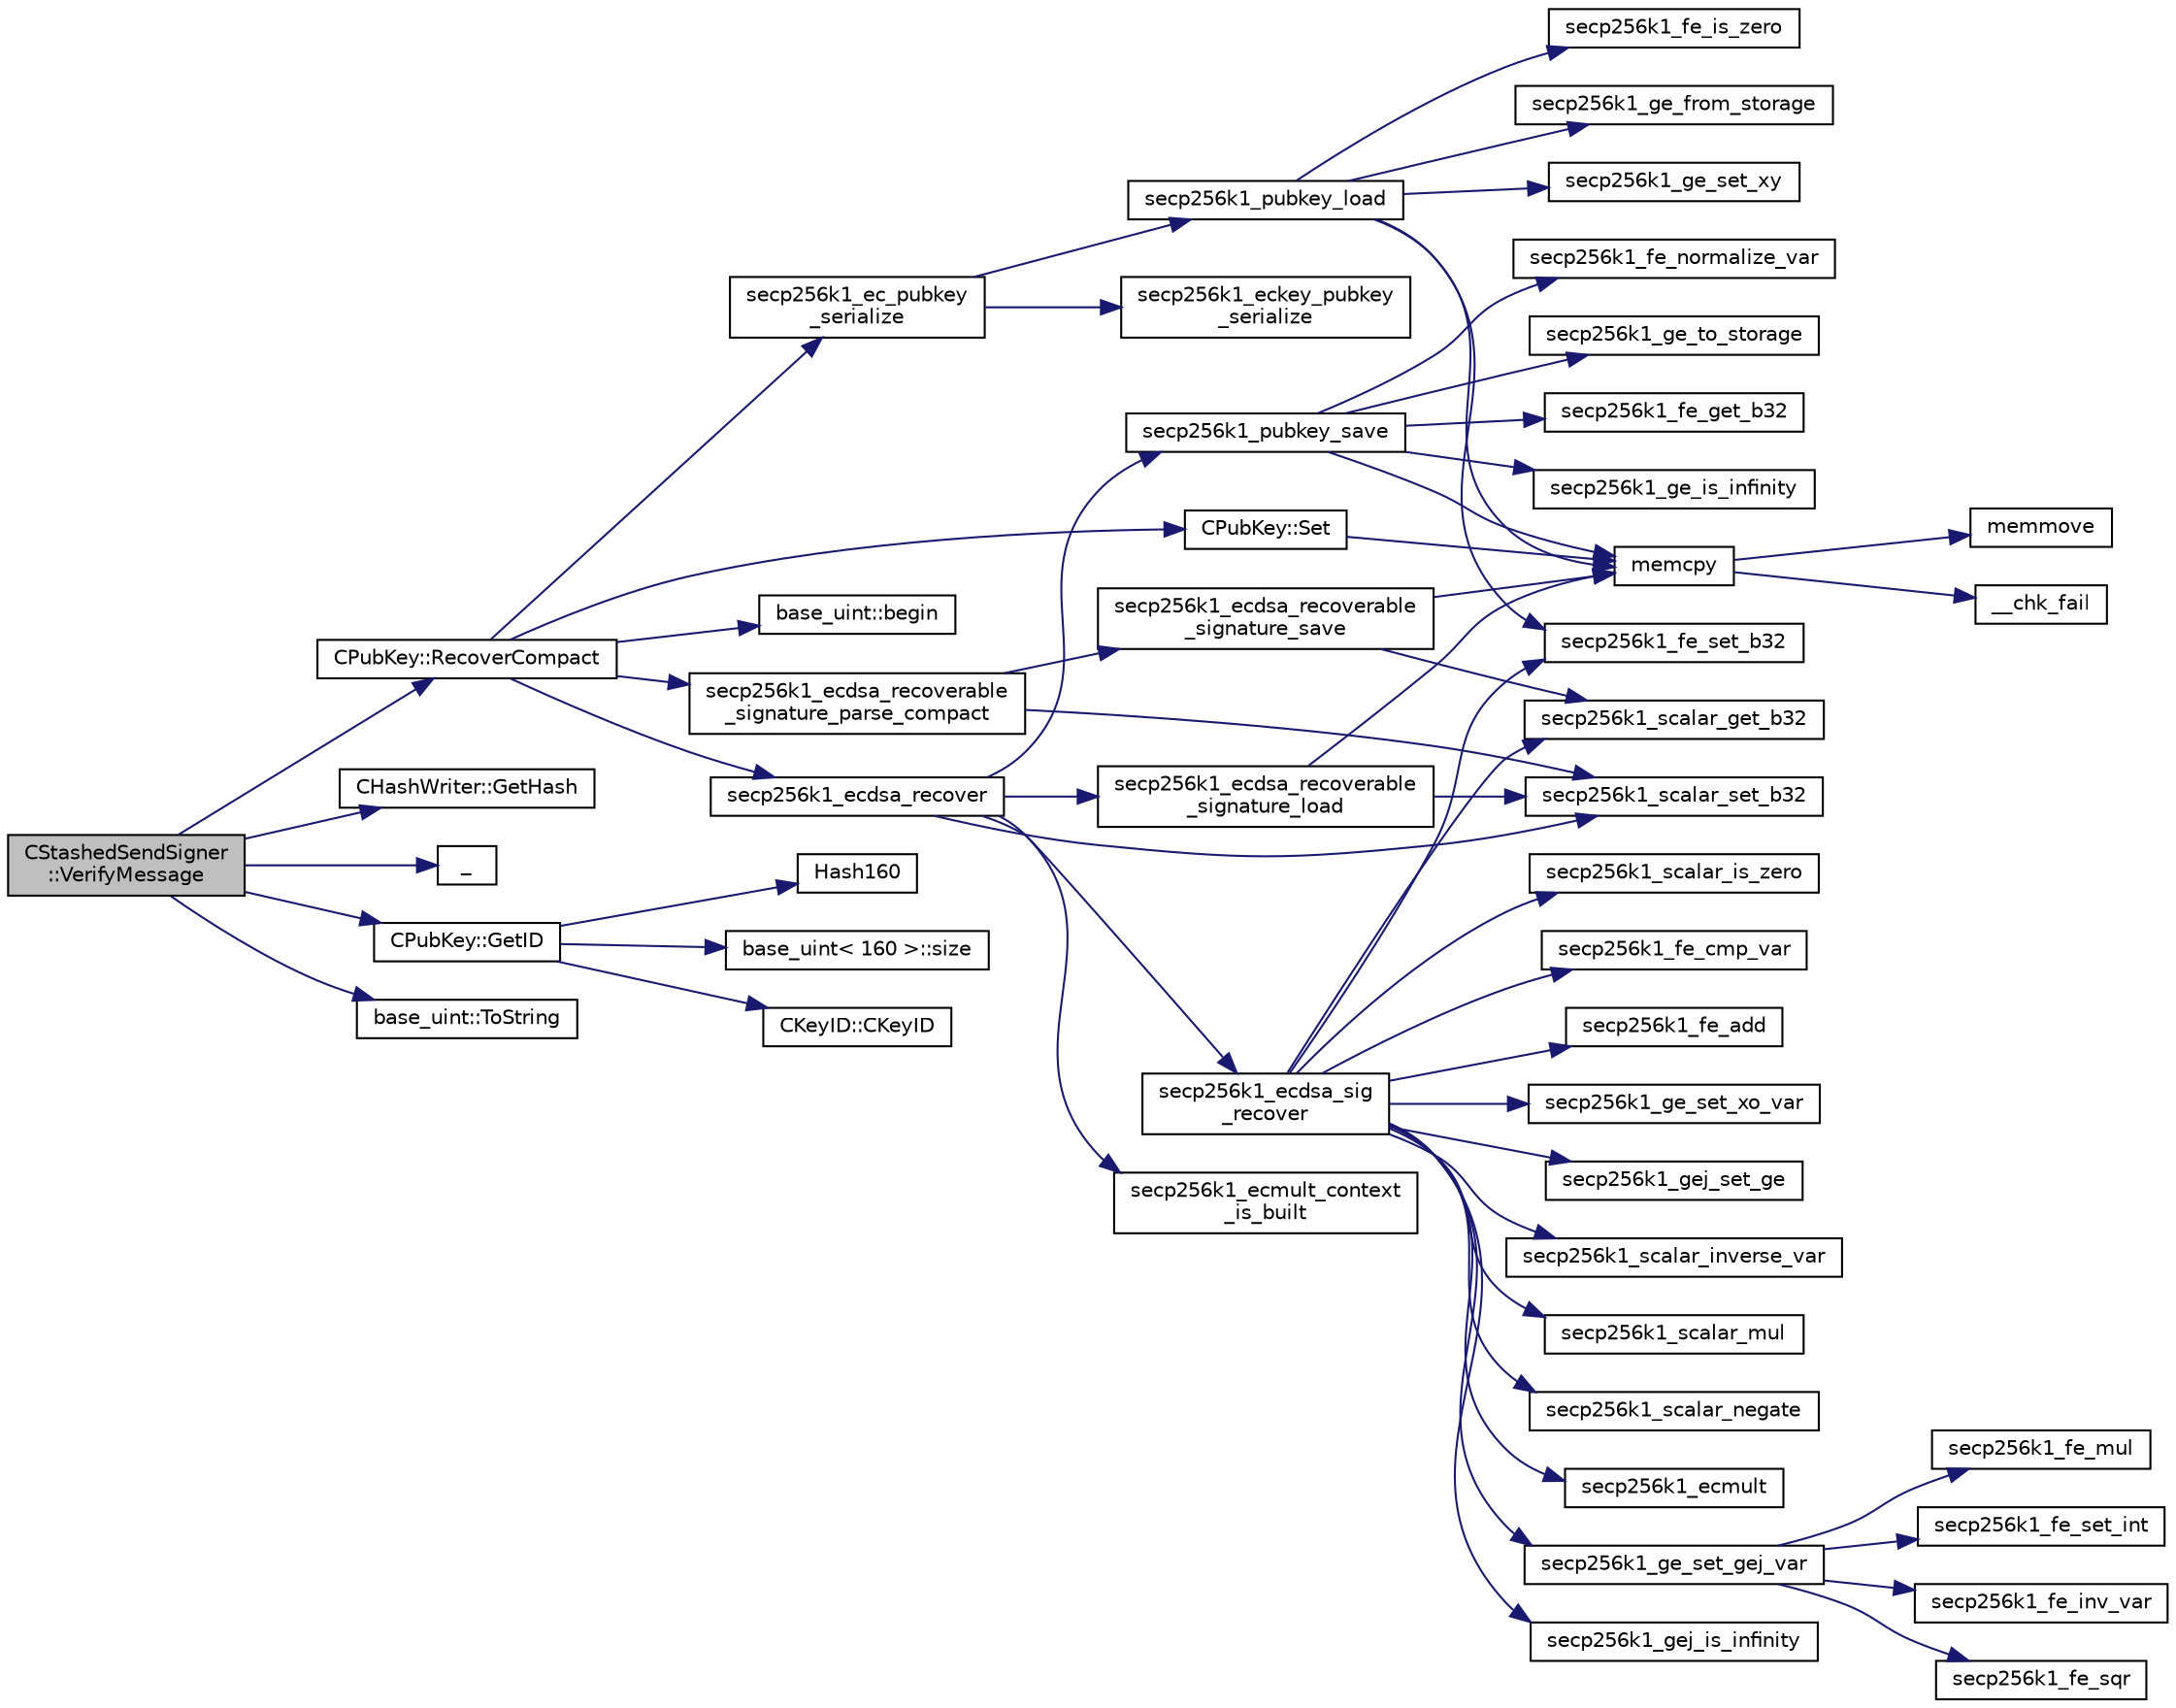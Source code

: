 digraph "CStashedSendSigner::VerifyMessage"
{
  edge [fontname="Helvetica",fontsize="10",labelfontname="Helvetica",labelfontsize="10"];
  node [fontname="Helvetica",fontsize="10",shape=record];
  rankdir="LR";
  Node214 [label="CStashedSendSigner\l::VerifyMessage",height=0.2,width=0.4,color="black", fillcolor="grey75", style="filled", fontcolor="black"];
  Node214 -> Node215 [color="midnightblue",fontsize="10",style="solid",fontname="Helvetica"];
  Node215 [label="CPubKey::RecoverCompact",height=0.2,width=0.4,color="black", fillcolor="white", style="filled",URL="$da/d4e/class_c_pub_key.html#a169505e735a02db385486b0affeb565c"];
  Node215 -> Node216 [color="midnightblue",fontsize="10",style="solid",fontname="Helvetica"];
  Node216 [label="secp256k1_ecdsa_recoverable\l_signature_parse_compact",height=0.2,width=0.4,color="black", fillcolor="white", style="filled",URL="$d9/d84/secp256k1__recovery_8h.html#a6699b45dc75be70f028ac7d8ffaba46e",tooltip="Parse a compact ECDSA signature (64 bytes + recovery id). "];
  Node216 -> Node217 [color="midnightblue",fontsize="10",style="solid",fontname="Helvetica"];
  Node217 [label="secp256k1_scalar_set_b32",height=0.2,width=0.4,color="black", fillcolor="white", style="filled",URL="$db/d94/scalar_8h.html#a25cc2d45ae1d1765d07c3313cdf46fa0",tooltip="Set a scalar from a big endian byte array. "];
  Node216 -> Node218 [color="midnightblue",fontsize="10",style="solid",fontname="Helvetica"];
  Node218 [label="secp256k1_ecdsa_recoverable\l_signature_save",height=0.2,width=0.4,color="black", fillcolor="white", style="filled",URL="$d6/d5d/recovery_2main__impl_8h.html#a58a8a03b17aeb5cb4daf2940a58663b9"];
  Node218 -> Node219 [color="midnightblue",fontsize="10",style="solid",fontname="Helvetica"];
  Node219 [label="memcpy",height=0.2,width=0.4,color="black", fillcolor="white", style="filled",URL="$d5/d9f/glibc__compat_8cpp.html#a0f46826ab0466591e136db24394923cf"];
  Node219 -> Node220 [color="midnightblue",fontsize="10",style="solid",fontname="Helvetica"];
  Node220 [label="memmove",height=0.2,width=0.4,color="black", fillcolor="white", style="filled",URL="$d5/d9f/glibc__compat_8cpp.html#a9778d49e9029dd75bc53ecbbf9f5e9a1"];
  Node219 -> Node221 [color="midnightblue",fontsize="10",style="solid",fontname="Helvetica"];
  Node221 [label="__chk_fail",height=0.2,width=0.4,color="black", fillcolor="white", style="filled",URL="$d5/d9f/glibc__compat_8cpp.html#a424ac71631da5ada2976630ff67051d1"];
  Node218 -> Node222 [color="midnightblue",fontsize="10",style="solid",fontname="Helvetica"];
  Node222 [label="secp256k1_scalar_get_b32",height=0.2,width=0.4,color="black", fillcolor="white", style="filled",URL="$db/d94/scalar_8h.html#a4fa08f8af5a23f505b44c9ef1bec1831",tooltip="Convert a scalar to a byte array. "];
  Node215 -> Node223 [color="midnightblue",fontsize="10",style="solid",fontname="Helvetica"];
  Node223 [label="secp256k1_ecdsa_recover",height=0.2,width=0.4,color="black", fillcolor="white", style="filled",URL="$d9/d84/secp256k1__recovery_8h.html#a7e156c6f4be24b07f4a563210dcb1a2e",tooltip="Recover an ECDSA public key from a signature. "];
  Node223 -> Node224 [color="midnightblue",fontsize="10",style="solid",fontname="Helvetica"];
  Node224 [label="secp256k1_ecmult_context\l_is_built",height=0.2,width=0.4,color="black", fillcolor="white", style="filled",URL="$d2/d94/ecmult_8h.html#aa4f6f213989d3ec35850c40c8f1b313b"];
  Node223 -> Node225 [color="midnightblue",fontsize="10",style="solid",fontname="Helvetica"];
  Node225 [label="secp256k1_ecdsa_recoverable\l_signature_load",height=0.2,width=0.4,color="black", fillcolor="white", style="filled",URL="$d6/d5d/recovery_2main__impl_8h.html#aa3ef0903a865dc9a6e42dfe61f75a9e5"];
  Node225 -> Node219 [color="midnightblue",fontsize="10",style="solid",fontname="Helvetica"];
  Node225 -> Node217 [color="midnightblue",fontsize="10",style="solid",fontname="Helvetica"];
  Node223 -> Node217 [color="midnightblue",fontsize="10",style="solid",fontname="Helvetica"];
  Node223 -> Node226 [color="midnightblue",fontsize="10",style="solid",fontname="Helvetica"];
  Node226 [label="secp256k1_ecdsa_sig\l_recover",height=0.2,width=0.4,color="black", fillcolor="white", style="filled",URL="$d6/d5d/recovery_2main__impl_8h.html#a1a831ed991717749ed9d200bb9d3f03b"];
  Node226 -> Node227 [color="midnightblue",fontsize="10",style="solid",fontname="Helvetica"];
  Node227 [label="secp256k1_scalar_is_zero",height=0.2,width=0.4,color="black", fillcolor="white", style="filled",URL="$db/d94/scalar_8h.html#a3f0ac84fe49a1c1f51212582a2c149d4",tooltip="Check whether a scalar equals zero. "];
  Node226 -> Node222 [color="midnightblue",fontsize="10",style="solid",fontname="Helvetica"];
  Node226 -> Node228 [color="midnightblue",fontsize="10",style="solid",fontname="Helvetica"];
  Node228 [label="secp256k1_fe_set_b32",height=0.2,width=0.4,color="black", fillcolor="white", style="filled",URL="$d5/d5a/field_8h.html#a5c86a65052e3b135919c00fe2233a43d",tooltip="Set a field element equal to 32-byte big endian value. "];
  Node226 -> Node229 [color="midnightblue",fontsize="10",style="solid",fontname="Helvetica"];
  Node229 [label="secp256k1_fe_cmp_var",height=0.2,width=0.4,color="black", fillcolor="white", style="filled",URL="$d5/d5a/field_8h.html#af372f2088796ef5338bb43dbb6dd5277",tooltip="Compare two field elements. "];
  Node226 -> Node230 [color="midnightblue",fontsize="10",style="solid",fontname="Helvetica"];
  Node230 [label="secp256k1_fe_add",height=0.2,width=0.4,color="black", fillcolor="white", style="filled",URL="$d5/d5a/field_8h.html#a7512f80b60598e4af89c004890880fc7",tooltip="Adds a field element to another. "];
  Node226 -> Node231 [color="midnightblue",fontsize="10",style="solid",fontname="Helvetica"];
  Node231 [label="secp256k1_ge_set_xo_var",height=0.2,width=0.4,color="black", fillcolor="white", style="filled",URL="$d9/dd1/group_8h.html#a3c3d9154b093bb4ed48ba55e4c28a0b5",tooltip="Set a group element (affine) equal to the point with the given X coordinate, and given oddness for Y..."];
  Node226 -> Node232 [color="midnightblue",fontsize="10",style="solid",fontname="Helvetica"];
  Node232 [label="secp256k1_gej_set_ge",height=0.2,width=0.4,color="black", fillcolor="white", style="filled",URL="$d9/dd1/group_8h.html#ad5f813e26afb239f03e83f0e61e05498",tooltip="Set a group element (jacobian) equal to another which is given in affine coordinates. "];
  Node226 -> Node233 [color="midnightblue",fontsize="10",style="solid",fontname="Helvetica"];
  Node233 [label="secp256k1_scalar_inverse_var",height=0.2,width=0.4,color="black", fillcolor="white", style="filled",URL="$db/d94/scalar_8h.html#a58e84d0cabe81139df5c71759f833855",tooltip="Compute the inverse of a scalar (modulo the group order), without constant-time guarantee. "];
  Node226 -> Node234 [color="midnightblue",fontsize="10",style="solid",fontname="Helvetica"];
  Node234 [label="secp256k1_scalar_mul",height=0.2,width=0.4,color="black", fillcolor="white", style="filled",URL="$db/d94/scalar_8h.html#a89db15f705c8eafcd10c08181523acd0",tooltip="Multiply two scalars (modulo the group order). "];
  Node226 -> Node235 [color="midnightblue",fontsize="10",style="solid",fontname="Helvetica"];
  Node235 [label="secp256k1_scalar_negate",height=0.2,width=0.4,color="black", fillcolor="white", style="filled",URL="$db/d94/scalar_8h.html#aa3f1c1d4536adf835ee256878c222968",tooltip="Compute the complement of a scalar (modulo the group order). "];
  Node226 -> Node236 [color="midnightblue",fontsize="10",style="solid",fontname="Helvetica"];
  Node236 [label="secp256k1_ecmult",height=0.2,width=0.4,color="black", fillcolor="white", style="filled",URL="$d2/d94/ecmult_8h.html#aacf8b6ba48671daf24d549adb176366c",tooltip="Double multiply: R = na*A + ng*G. "];
  Node226 -> Node237 [color="midnightblue",fontsize="10",style="solid",fontname="Helvetica"];
  Node237 [label="secp256k1_ge_set_gej_var",height=0.2,width=0.4,color="black", fillcolor="white", style="filled",URL="$d6/d60/group__impl_8h.html#aea803cf52c0f33c2cb3bfb82d5790d71"];
  Node237 -> Node238 [color="midnightblue",fontsize="10",style="solid",fontname="Helvetica"];
  Node238 [label="secp256k1_fe_inv_var",height=0.2,width=0.4,color="black", fillcolor="white", style="filled",URL="$d5/d5a/field_8h.html#a0090ecfb39b34a8965cc16ae1feca5aa",tooltip="Potentially faster version of secp256k1_fe_inv, without constant-time guarantee. "];
  Node237 -> Node239 [color="midnightblue",fontsize="10",style="solid",fontname="Helvetica"];
  Node239 [label="secp256k1_fe_sqr",height=0.2,width=0.4,color="black", fillcolor="white", style="filled",URL="$d5/d5a/field_8h.html#a6cbe550ca5eb35e683b1c8d68d8de26b",tooltip="Sets a field element to be the square of another. "];
  Node237 -> Node240 [color="midnightblue",fontsize="10",style="solid",fontname="Helvetica"];
  Node240 [label="secp256k1_fe_mul",height=0.2,width=0.4,color="black", fillcolor="white", style="filled",URL="$d5/d5a/field_8h.html#a542b97d2574d9687c563d002587cf9a2",tooltip="Sets a field element to be the product of two others. "];
  Node237 -> Node241 [color="midnightblue",fontsize="10",style="solid",fontname="Helvetica"];
  Node241 [label="secp256k1_fe_set_int",height=0.2,width=0.4,color="black", fillcolor="white", style="filled",URL="$d5/d5a/field_8h.html#a4bfba9980b6d6960ad623f1ddbbc547e",tooltip="Set a field element equal to a small integer. "];
  Node226 -> Node242 [color="midnightblue",fontsize="10",style="solid",fontname="Helvetica"];
  Node242 [label="secp256k1_gej_is_infinity",height=0.2,width=0.4,color="black", fillcolor="white", style="filled",URL="$d9/dd1/group_8h.html#a33786d5853579c92d46fac51f6a40093",tooltip="Check whether a group element is the point at infinity. "];
  Node223 -> Node243 [color="midnightblue",fontsize="10",style="solid",fontname="Helvetica"];
  Node243 [label="secp256k1_pubkey_save",height=0.2,width=0.4,color="black", fillcolor="white", style="filled",URL="$d1/d8c/secp256k1_8c.html#aa061c9c5c861017bef990e5c4653e0f4"];
  Node243 -> Node244 [color="midnightblue",fontsize="10",style="solid",fontname="Helvetica"];
  Node244 [label="secp256k1_ge_to_storage",height=0.2,width=0.4,color="black", fillcolor="white", style="filled",URL="$d9/dd1/group_8h.html#ad6499ae629f998e50d8614869ee3c67f",tooltip="Convert a group element to the storage type. "];
  Node243 -> Node219 [color="midnightblue",fontsize="10",style="solid",fontname="Helvetica"];
  Node243 -> Node245 [color="midnightblue",fontsize="10",style="solid",fontname="Helvetica"];
  Node245 [label="secp256k1_ge_is_infinity",height=0.2,width=0.4,color="black", fillcolor="white", style="filled",URL="$d9/dd1/group_8h.html#ac83592db46af97faf7ba9b9a39a1f6ff",tooltip="Check whether a group element is the point at infinity. "];
  Node243 -> Node246 [color="midnightblue",fontsize="10",style="solid",fontname="Helvetica"];
  Node246 [label="secp256k1_fe_normalize_var",height=0.2,width=0.4,color="black", fillcolor="white", style="filled",URL="$d5/d5a/field_8h.html#a2d45c987537eadb2923c93aa3af9db71",tooltip="Normalize a field element, without constant-time guarantee. "];
  Node243 -> Node247 [color="midnightblue",fontsize="10",style="solid",fontname="Helvetica"];
  Node247 [label="secp256k1_fe_get_b32",height=0.2,width=0.4,color="black", fillcolor="white", style="filled",URL="$d5/d5a/field_8h.html#abb1017649be14b9ac1823be3c573e542",tooltip="Convert a field element to a 32-byte big endian value. "];
  Node215 -> Node248 [color="midnightblue",fontsize="10",style="solid",fontname="Helvetica"];
  Node248 [label="base_uint::begin",height=0.2,width=0.4,color="black", fillcolor="white", style="filled",URL="$da/df7/classbase__uint.html#aaa32054bf4e8fbb31d54a75f6065174d"];
  Node215 -> Node249 [color="midnightblue",fontsize="10",style="solid",fontname="Helvetica"];
  Node249 [label="secp256k1_ec_pubkey\l_serialize",height=0.2,width=0.4,color="black", fillcolor="white", style="filled",URL="$d7/dd3/secp256k1_8h.html#a34977bf00322e510e881160c421836d7",tooltip="Serialize a pubkey object into a serialized byte sequence. "];
  Node249 -> Node250 [color="midnightblue",fontsize="10",style="solid",fontname="Helvetica"];
  Node250 [label="secp256k1_pubkey_load",height=0.2,width=0.4,color="black", fillcolor="white", style="filled",URL="$d1/d8c/secp256k1_8c.html#a9966ec041e71010d1593ae2211ffb843"];
  Node250 -> Node219 [color="midnightblue",fontsize="10",style="solid",fontname="Helvetica"];
  Node250 -> Node251 [color="midnightblue",fontsize="10",style="solid",fontname="Helvetica"];
  Node251 [label="secp256k1_ge_from_storage",height=0.2,width=0.4,color="black", fillcolor="white", style="filled",URL="$d9/dd1/group_8h.html#a8c1e7f328284d9ba56404bb8d99bf765",tooltip="Convert a group element back from the storage type. "];
  Node250 -> Node228 [color="midnightblue",fontsize="10",style="solid",fontname="Helvetica"];
  Node250 -> Node252 [color="midnightblue",fontsize="10",style="solid",fontname="Helvetica"];
  Node252 [label="secp256k1_ge_set_xy",height=0.2,width=0.4,color="black", fillcolor="white", style="filled",URL="$d9/dd1/group_8h.html#a34ab3d1a9a0a7ff0ed1cedff9db5f73c",tooltip="Set a group element equal to the point with given X and Y coordinates. "];
  Node250 -> Node253 [color="midnightblue",fontsize="10",style="solid",fontname="Helvetica"];
  Node253 [label="secp256k1_fe_is_zero",height=0.2,width=0.4,color="black", fillcolor="white", style="filled",URL="$d5/d5a/field_8h.html#a619ec4805df6cc54d70e6682ceebd098",tooltip="Verify whether a field element is zero. "];
  Node249 -> Node254 [color="midnightblue",fontsize="10",style="solid",fontname="Helvetica"];
  Node254 [label="secp256k1_eckey_pubkey\l_serialize",height=0.2,width=0.4,color="black", fillcolor="white", style="filled",URL="$da/dff/eckey_8h.html#ae1f52342d70928f16c8e606da59e6aa6"];
  Node215 -> Node255 [color="midnightblue",fontsize="10",style="solid",fontname="Helvetica"];
  Node255 [label="CPubKey::Set",height=0.2,width=0.4,color="black", fillcolor="white", style="filled",URL="$da/d4e/class_c_pub_key.html#af59bc1d3be119c1f8b49d3c1e2c0797b"];
  Node255 -> Node219 [color="midnightblue",fontsize="10",style="solid",fontname="Helvetica"];
  Node214 -> Node256 [color="midnightblue",fontsize="10",style="solid",fontname="Helvetica"];
  Node256 [label="CHashWriter::GetHash",height=0.2,width=0.4,color="black", fillcolor="white", style="filled",URL="$d2/def/class_c_hash_writer.html#ae94a937211502eabf19477630090093a"];
  Node214 -> Node257 [color="midnightblue",fontsize="10",style="solid",fontname="Helvetica"];
  Node257 [label="_",height=0.2,width=0.4,color="black", fillcolor="white", style="filled",URL="$d9/d6d/ui__interface_8h.html#aad133bb6103b53cebf03fd01e2f11ba1",tooltip="Translation function: Call Translate signal on UI interface, which returns a boost::optional result..."];
  Node214 -> Node258 [color="midnightblue",fontsize="10",style="solid",fontname="Helvetica"];
  Node258 [label="CPubKey::GetID",height=0.2,width=0.4,color="black", fillcolor="white", style="filled",URL="$da/d4e/class_c_pub_key.html#a2675f7e6f72eff68e7a5227289feb021"];
  Node258 -> Node259 [color="midnightblue",fontsize="10",style="solid",fontname="Helvetica"];
  Node259 [label="CKeyID::CKeyID",height=0.2,width=0.4,color="black", fillcolor="white", style="filled",URL="$dd/d88/class_c_key_i_d.html#a01dbd3c37820a2ffe89d106c6a7cf53d"];
  Node258 -> Node260 [color="midnightblue",fontsize="10",style="solid",fontname="Helvetica"];
  Node260 [label="Hash160",height=0.2,width=0.4,color="black", fillcolor="white", style="filled",URL="$db/dfb/hash_8h.html#a4490f70ddae16e9e48460a0416a48a6b"];
  Node258 -> Node261 [color="midnightblue",fontsize="10",style="solid",fontname="Helvetica"];
  Node261 [label="base_uint\< 160 \>::size",height=0.2,width=0.4,color="black", fillcolor="white", style="filled",URL="$da/df7/classbase__uint.html#a1f49b034e686269601ea89b0319b8004"];
  Node214 -> Node262 [color="midnightblue",fontsize="10",style="solid",fontname="Helvetica"];
  Node262 [label="base_uint::ToString",height=0.2,width=0.4,color="black", fillcolor="white", style="filled",URL="$da/df7/classbase__uint.html#acccba4d9d51a0c36261718ca0cbb293b"];
}
